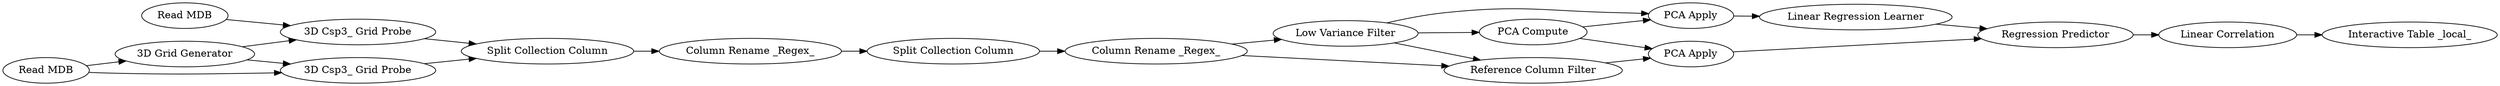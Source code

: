 digraph {
	21 -> 23
	7 -> 8
	8 -> 21
	7 -> 16
	4 -> 5
	21 -> 22
	12 -> 18
	32 -> 29
	2 -> 29
	22 -> 12
	8 -> 16
	23 -> 18
	8 -> 22
	2 -> 28
	18 -> 24
	6 -> 7
	24 -> 20
	29 -> 4
	16 -> 23
	31 -> 2
	28 -> 4
	5 -> 6
	31 -> 28
	5 [label="Column Rename _Regex_"]
	16 [label="Reference Column Filter"]
	24 [label="Linear Correlation"]
	20 [label="Interactive Table _local_"]
	7 [label="Column Rename _Regex_"]
	29 [label="3D Csp3_ Grid Probe"]
	22 [label="PCA Apply"]
	28 [label="3D Csp3_ Grid Probe"]
	31 [label="Read MDB"]
	23 [label="PCA Apply"]
	4 [label="Split Collection Column"]
	21 [label="PCA Compute"]
	18 [label="Regression Predictor"]
	6 [label="Split Collection Column"]
	8 [label="Low Variance Filter"]
	32 [label="Read MDB"]
	2 [label="3D Grid Generator"]
	12 [label="Linear Regression Learner"]
	rankdir=LR
}
